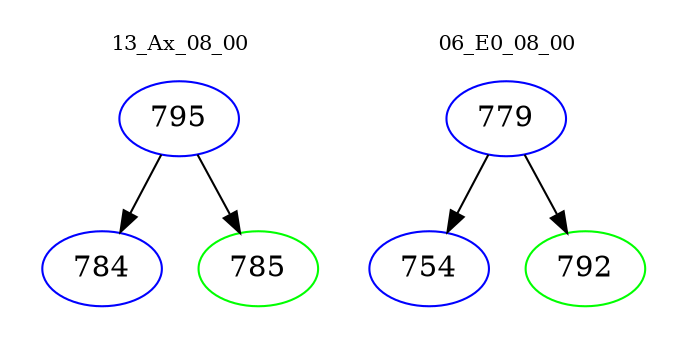 digraph{
subgraph cluster_0 {
color = white
label = "13_Ax_08_00";
fontsize=10;
T0_795 [label="795", color="blue"]
T0_795 -> T0_784 [color="black"]
T0_784 [label="784", color="blue"]
T0_795 -> T0_785 [color="black"]
T0_785 [label="785", color="green"]
}
subgraph cluster_1 {
color = white
label = "06_E0_08_00";
fontsize=10;
T1_779 [label="779", color="blue"]
T1_779 -> T1_754 [color="black"]
T1_754 [label="754", color="blue"]
T1_779 -> T1_792 [color="black"]
T1_792 [label="792", color="green"]
}
}
